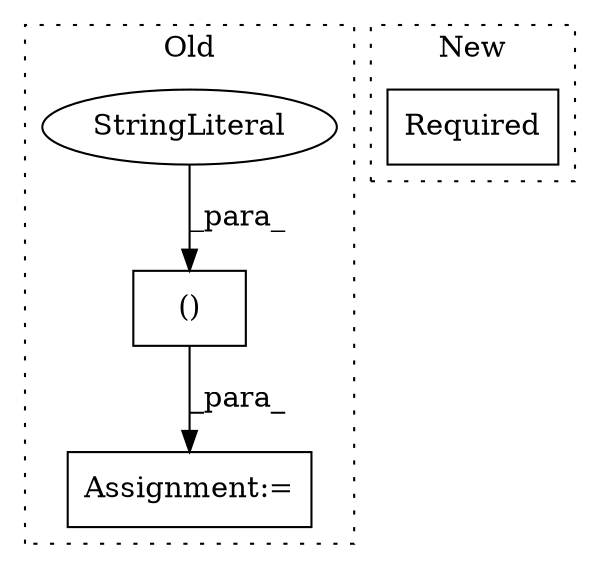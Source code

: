 digraph G {
subgraph cluster0 {
1 [label="()" a="106" s="605" l="44" shape="box"];
3 [label="Assignment:=" a="7" s="599" l="6" shape="box"];
4 [label="StringLiteral" a="45" s="629" l="20" shape="ellipse"];
label = "Old";
style="dotted";
}
subgraph cluster1 {
2 [label="Required" a="32" s="1669,1687" l="9,1" shape="box"];
label = "New";
style="dotted";
}
1 -> 3 [label="_para_"];
4 -> 1 [label="_para_"];
}